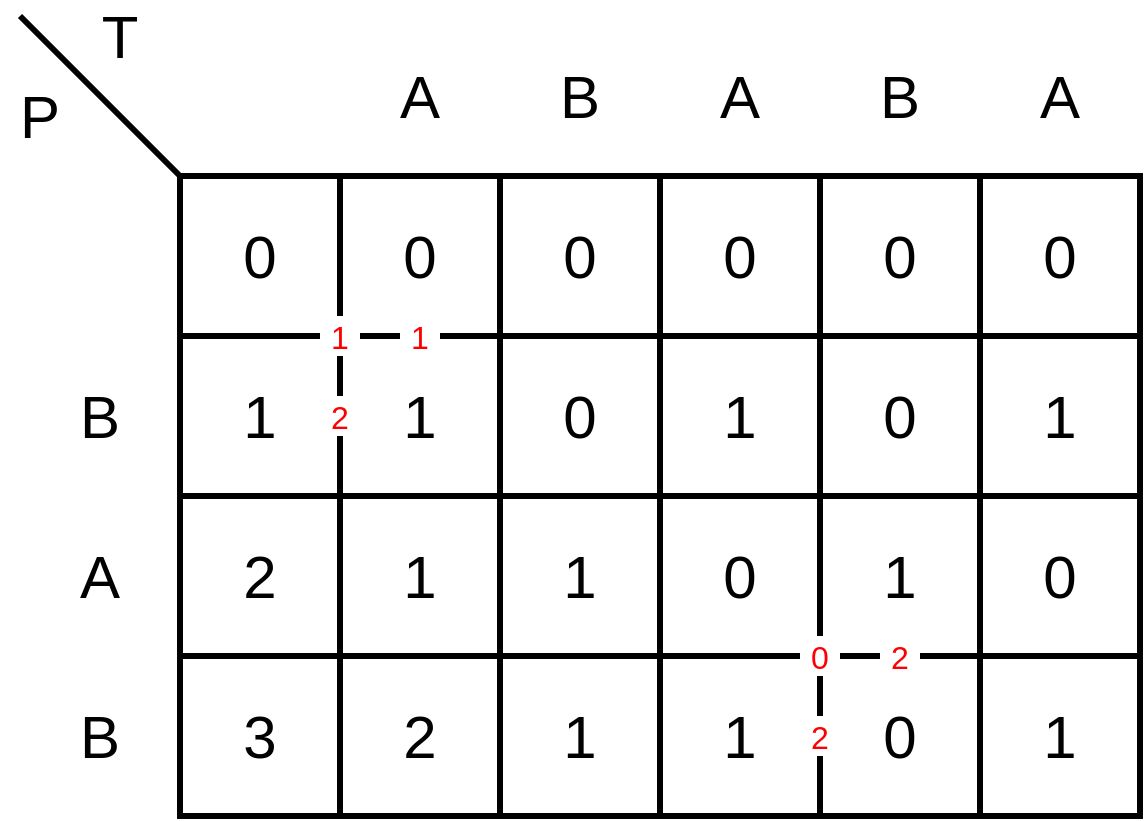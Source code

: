 <mxfile version="14.5.1" type="device"><diagram id="k6JPKEIYW1E3ygrOaHTY" name="Page-1"><mxGraphModel dx="1106" dy="860" grid="1" gridSize="10" guides="1" tooltips="1" connect="1" arrows="1" fold="1" page="1" pageScale="1" pageWidth="1169" pageHeight="827" math="0" shadow="0"><root><mxCell id="0"/><mxCell id="1" parent="0"/><mxCell id="holMpGAGYRhcvT-quNta-1" value="0" style="whiteSpace=wrap;html=1;aspect=fixed;fontSize=30;strokeWidth=3;" vertex="1" parent="1"><mxGeometry x="240" y="240" width="80" height="80" as="geometry"/></mxCell><mxCell id="holMpGAGYRhcvT-quNta-2" value="0" style="whiteSpace=wrap;html=1;aspect=fixed;fontSize=30;strokeWidth=3;" vertex="1" parent="1"><mxGeometry x="320" y="240" width="80" height="80" as="geometry"/></mxCell><mxCell id="holMpGAGYRhcvT-quNta-3" value="0" style="whiteSpace=wrap;html=1;aspect=fixed;fontSize=30;strokeWidth=3;" vertex="1" parent="1"><mxGeometry x="400" y="240" width="80" height="80" as="geometry"/></mxCell><mxCell id="holMpGAGYRhcvT-quNta-4" value="0" style="whiteSpace=wrap;html=1;aspect=fixed;fontSize=30;strokeWidth=3;" vertex="1" parent="1"><mxGeometry x="480" y="240" width="80" height="80" as="geometry"/></mxCell><mxCell id="holMpGAGYRhcvT-quNta-5" value="0" style="whiteSpace=wrap;html=1;aspect=fixed;fontSize=30;strokeWidth=3;" vertex="1" parent="1"><mxGeometry x="560" y="240" width="80" height="80" as="geometry"/></mxCell><mxCell id="holMpGAGYRhcvT-quNta-6" value="0" style="whiteSpace=wrap;html=1;aspect=fixed;fontSize=30;strokeWidth=3;" vertex="1" parent="1"><mxGeometry x="640" y="240" width="80" height="80" as="geometry"/></mxCell><mxCell id="holMpGAGYRhcvT-quNta-7" value="1" style="whiteSpace=wrap;html=1;aspect=fixed;fontSize=30;strokeWidth=3;" vertex="1" parent="1"><mxGeometry x="240" y="320" width="80" height="80" as="geometry"/></mxCell><mxCell id="holMpGAGYRhcvT-quNta-8" value="1" style="whiteSpace=wrap;html=1;aspect=fixed;fontSize=30;strokeWidth=3;" vertex="1" parent="1"><mxGeometry x="320" y="320" width="80" height="80" as="geometry"/></mxCell><mxCell id="holMpGAGYRhcvT-quNta-9" value="0" style="whiteSpace=wrap;html=1;aspect=fixed;fontSize=30;strokeWidth=3;" vertex="1" parent="1"><mxGeometry x="400" y="320" width="80" height="80" as="geometry"/></mxCell><mxCell id="holMpGAGYRhcvT-quNta-10" value="1" style="whiteSpace=wrap;html=1;aspect=fixed;fontSize=30;strokeWidth=3;" vertex="1" parent="1"><mxGeometry x="480" y="320" width="80" height="80" as="geometry"/></mxCell><mxCell id="holMpGAGYRhcvT-quNta-11" value="0" style="whiteSpace=wrap;html=1;aspect=fixed;fontSize=30;strokeWidth=3;" vertex="1" parent="1"><mxGeometry x="560" y="320" width="80" height="80" as="geometry"/></mxCell><mxCell id="holMpGAGYRhcvT-quNta-12" value="1" style="whiteSpace=wrap;html=1;aspect=fixed;fontSize=30;strokeWidth=3;" vertex="1" parent="1"><mxGeometry x="640" y="320" width="80" height="80" as="geometry"/></mxCell><mxCell id="holMpGAGYRhcvT-quNta-13" value="2" style="whiteSpace=wrap;html=1;aspect=fixed;fontSize=30;strokeWidth=3;" vertex="1" parent="1"><mxGeometry x="240" y="400" width="80" height="80" as="geometry"/></mxCell><mxCell id="holMpGAGYRhcvT-quNta-14" value="1" style="whiteSpace=wrap;html=1;aspect=fixed;fontSize=30;strokeWidth=3;" vertex="1" parent="1"><mxGeometry x="320" y="400" width="80" height="80" as="geometry"/></mxCell><mxCell id="holMpGAGYRhcvT-quNta-15" value="1" style="whiteSpace=wrap;html=1;aspect=fixed;fontSize=30;strokeWidth=3;" vertex="1" parent="1"><mxGeometry x="400" y="400" width="80" height="80" as="geometry"/></mxCell><mxCell id="holMpGAGYRhcvT-quNta-16" value="0" style="whiteSpace=wrap;html=1;aspect=fixed;fontSize=30;strokeWidth=3;" vertex="1" parent="1"><mxGeometry x="480" y="400" width="80" height="80" as="geometry"/></mxCell><mxCell id="holMpGAGYRhcvT-quNta-17" value="1" style="whiteSpace=wrap;html=1;aspect=fixed;fontSize=30;strokeWidth=3;" vertex="1" parent="1"><mxGeometry x="560" y="400" width="80" height="80" as="geometry"/></mxCell><mxCell id="holMpGAGYRhcvT-quNta-18" value="0" style="whiteSpace=wrap;html=1;aspect=fixed;fontSize=30;strokeWidth=3;" vertex="1" parent="1"><mxGeometry x="640" y="400" width="80" height="80" as="geometry"/></mxCell><mxCell id="holMpGAGYRhcvT-quNta-19" value="3" style="whiteSpace=wrap;html=1;aspect=fixed;fontSize=30;strokeWidth=3;" vertex="1" parent="1"><mxGeometry x="240" y="480" width="80" height="80" as="geometry"/></mxCell><mxCell id="holMpGAGYRhcvT-quNta-20" value="2" style="whiteSpace=wrap;html=1;aspect=fixed;fontSize=30;strokeWidth=3;" vertex="1" parent="1"><mxGeometry x="320" y="480" width="80" height="80" as="geometry"/></mxCell><mxCell id="holMpGAGYRhcvT-quNta-21" value="1" style="whiteSpace=wrap;html=1;aspect=fixed;fontSize=30;strokeWidth=3;" vertex="1" parent="1"><mxGeometry x="400" y="480" width="80" height="80" as="geometry"/></mxCell><mxCell id="holMpGAGYRhcvT-quNta-22" value="1" style="whiteSpace=wrap;html=1;aspect=fixed;fontSize=30;strokeWidth=3;" vertex="1" parent="1"><mxGeometry x="480" y="480" width="80" height="80" as="geometry"/></mxCell><mxCell id="holMpGAGYRhcvT-quNta-23" value="0" style="whiteSpace=wrap;html=1;aspect=fixed;fontSize=30;strokeWidth=3;" vertex="1" parent="1"><mxGeometry x="560" y="480" width="80" height="80" as="geometry"/></mxCell><mxCell id="holMpGAGYRhcvT-quNta-24" value="1" style="whiteSpace=wrap;html=1;aspect=fixed;fontSize=30;strokeWidth=3;" vertex="1" parent="1"><mxGeometry x="640" y="480" width="80" height="80" as="geometry"/></mxCell><mxCell id="holMpGAGYRhcvT-quNta-33" value="A" style="text;html=1;strokeColor=none;fillColor=none;align=center;verticalAlign=middle;whiteSpace=wrap;rounded=0;fontSize=30;strokeWidth=3;" vertex="1" parent="1"><mxGeometry x="340" y="190" width="40" height="20" as="geometry"/></mxCell><mxCell id="holMpGAGYRhcvT-quNta-34" value="B" style="text;html=1;strokeColor=none;fillColor=none;align=center;verticalAlign=middle;whiteSpace=wrap;rounded=0;fontSize=30;strokeWidth=3;" vertex="1" parent="1"><mxGeometry x="420" y="190" width="40" height="20" as="geometry"/></mxCell><mxCell id="holMpGAGYRhcvT-quNta-35" value="A" style="text;html=1;strokeColor=none;fillColor=none;align=center;verticalAlign=middle;whiteSpace=wrap;rounded=0;fontSize=30;strokeWidth=3;" vertex="1" parent="1"><mxGeometry x="500" y="190" width="40" height="20" as="geometry"/></mxCell><mxCell id="holMpGAGYRhcvT-quNta-36" value="B" style="text;html=1;strokeColor=none;fillColor=none;align=center;verticalAlign=middle;whiteSpace=wrap;rounded=0;fontSize=30;strokeWidth=3;" vertex="1" parent="1"><mxGeometry x="580" y="190" width="40" height="20" as="geometry"/></mxCell><mxCell id="holMpGAGYRhcvT-quNta-37" value="A" style="text;html=1;strokeColor=none;fillColor=none;align=center;verticalAlign=middle;whiteSpace=wrap;rounded=0;fontSize=30;strokeWidth=3;" vertex="1" parent="1"><mxGeometry x="660" y="190" width="40" height="20" as="geometry"/></mxCell><mxCell id="holMpGAGYRhcvT-quNta-38" value="" style="endArrow=none;html=1;fontSize=30;exitX=0;exitY=0;exitDx=0;exitDy=0;strokeWidth=3;" edge="1" parent="1" source="holMpGAGYRhcvT-quNta-1"><mxGeometry width="50" height="50" relative="1" as="geometry"><mxPoint x="540" y="460" as="sourcePoint"/><mxPoint x="160" y="160" as="targetPoint"/></mxGeometry></mxCell><mxCell id="holMpGAGYRhcvT-quNta-39" value="P" style="text;html=1;strokeColor=none;fillColor=none;align=center;verticalAlign=middle;whiteSpace=wrap;rounded=0;fontSize=30;strokeWidth=3;" vertex="1" parent="1"><mxGeometry x="150" y="200" width="40" height="20" as="geometry"/></mxCell><mxCell id="holMpGAGYRhcvT-quNta-40" value="T" style="text;html=1;strokeColor=none;fillColor=none;align=center;verticalAlign=middle;whiteSpace=wrap;rounded=0;fontSize=30;strokeWidth=3;" vertex="1" parent="1"><mxGeometry x="190" y="160" width="40" height="20" as="geometry"/></mxCell><mxCell id="holMpGAGYRhcvT-quNta-41" value="&lt;font color=&quot;#ff0000&quot; size=&quot;1&quot;&gt;&lt;sup style=&quot;font-size: 16px&quot;&gt;2&lt;/sup&gt;&lt;/font&gt;" style="whiteSpace=wrap;html=1;aspect=fixed;strokeWidth=3;fontSize=30;strokeColor=none;" vertex="1" parent="1"><mxGeometry x="310" y="350" width="20" height="20" as="geometry"/></mxCell><mxCell id="holMpGAGYRhcvT-quNta-42" value="&lt;font color=&quot;#ff0000&quot; size=&quot;1&quot;&gt;&lt;sup style=&quot;font-size: 16px&quot;&gt;1&lt;/sup&gt;&lt;/font&gt;" style="whiteSpace=wrap;html=1;aspect=fixed;strokeWidth=3;fontSize=30;strokeColor=none;" vertex="1" parent="1"><mxGeometry x="350" y="310" width="20" height="20" as="geometry"/></mxCell><mxCell id="holMpGAGYRhcvT-quNta-43" value="&lt;font color=&quot;#ff0000&quot; size=&quot;1&quot;&gt;&lt;sup style=&quot;font-size: 16px&quot;&gt;1&lt;/sup&gt;&lt;/font&gt;" style="whiteSpace=wrap;html=1;aspect=fixed;strokeWidth=3;fontSize=30;strokeColor=none;" vertex="1" parent="1"><mxGeometry x="310" y="310" width="20" height="20" as="geometry"/></mxCell><mxCell id="holMpGAGYRhcvT-quNta-44" value="&lt;font color=&quot;#ff0000&quot; size=&quot;1&quot;&gt;&lt;sup style=&quot;font-size: 16px&quot;&gt;2&lt;/sup&gt;&lt;/font&gt;" style="whiteSpace=wrap;html=1;aspect=fixed;strokeWidth=3;fontSize=30;strokeColor=none;" vertex="1" parent="1"><mxGeometry x="550" y="510" width="20" height="20" as="geometry"/></mxCell><mxCell id="holMpGAGYRhcvT-quNta-45" value="&lt;font color=&quot;#ff0000&quot; size=&quot;1&quot;&gt;&lt;sup style=&quot;font-size: 16px&quot;&gt;2&lt;/sup&gt;&lt;/font&gt;" style="whiteSpace=wrap;html=1;aspect=fixed;strokeWidth=3;fontSize=30;strokeColor=none;" vertex="1" parent="1"><mxGeometry x="590" y="470" width="20" height="20" as="geometry"/></mxCell><mxCell id="holMpGAGYRhcvT-quNta-46" value="&lt;font color=&quot;#ff0000&quot; size=&quot;1&quot;&gt;&lt;sup style=&quot;font-size: 16px&quot;&gt;0&lt;/sup&gt;&lt;/font&gt;" style="whiteSpace=wrap;html=1;aspect=fixed;strokeWidth=3;fontSize=30;strokeColor=none;" vertex="1" parent="1"><mxGeometry x="550" y="470" width="20" height="20" as="geometry"/></mxCell><mxCell id="holMpGAGYRhcvT-quNta-47" value="B" style="text;html=1;strokeColor=none;fillColor=none;align=center;verticalAlign=middle;whiteSpace=wrap;rounded=0;fontSize=30;strokeWidth=3;" vertex="1" parent="1"><mxGeometry x="180" y="350" width="40" height="20" as="geometry"/></mxCell><mxCell id="holMpGAGYRhcvT-quNta-48" value="A" style="text;html=1;strokeColor=none;fillColor=none;align=center;verticalAlign=middle;whiteSpace=wrap;rounded=0;fontSize=30;strokeWidth=3;" vertex="1" parent="1"><mxGeometry x="180" y="430" width="40" height="20" as="geometry"/></mxCell><mxCell id="holMpGAGYRhcvT-quNta-50" value="B" style="text;html=1;strokeColor=none;fillColor=none;align=center;verticalAlign=middle;whiteSpace=wrap;rounded=0;fontSize=30;strokeWidth=3;" vertex="1" parent="1"><mxGeometry x="180" y="510" width="40" height="20" as="geometry"/></mxCell></root></mxGraphModel></diagram></mxfile>